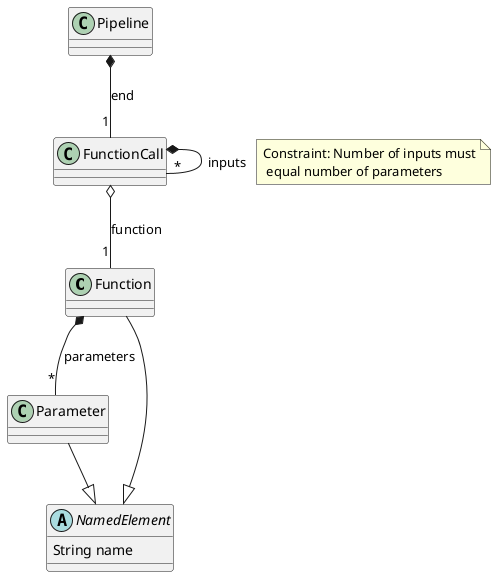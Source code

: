 @startuml

class Function {
}

class Parameter {
}

abstract class NamedElement {
	String name
}

class FunctionCall {
}

class Pipeline {
}

Function --|> NamedElement
Parameter --|> NamedElement
Function *-- "*" Parameter : parameters

FunctionCall o-- "1" Function : function
FunctionCall *-- "*" FunctionCall : inputs
note right on link
Constraint: Number of inputs must
 equal number of parameters
end note

Pipeline *-- "1" FunctionCall : end

@enduml